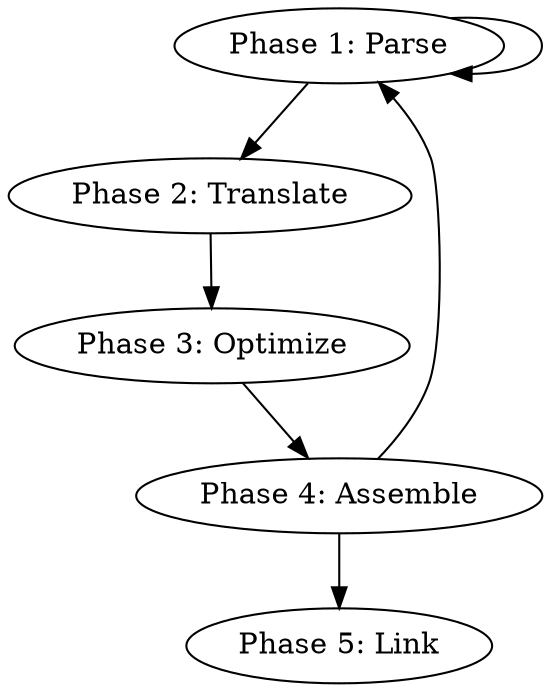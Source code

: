 digraph {
	0 [label="Phase 1: Parse"]
	1 [label="Phase 2: Translate"]
	2 [label="Phase 3: Optimize"]
	3 [label="Phase 4: Assemble"]
	4 [label="Phase 5: Link"]

	0->1
	0->0
	1->2
	2->3
	3->4
	3->0
}
